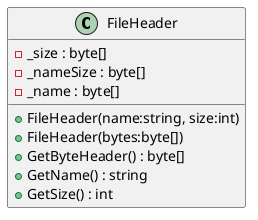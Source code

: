@startuml
class FileHeader {
    + FileHeader(name:string, size:int)
    + FileHeader(bytes:byte[])
    + GetByteHeader() : byte[]
    + GetName() : string
    + GetSize() : int
    - _size : byte[]
    - _nameSize : byte[]
    - _name : byte[]
}
@enduml
